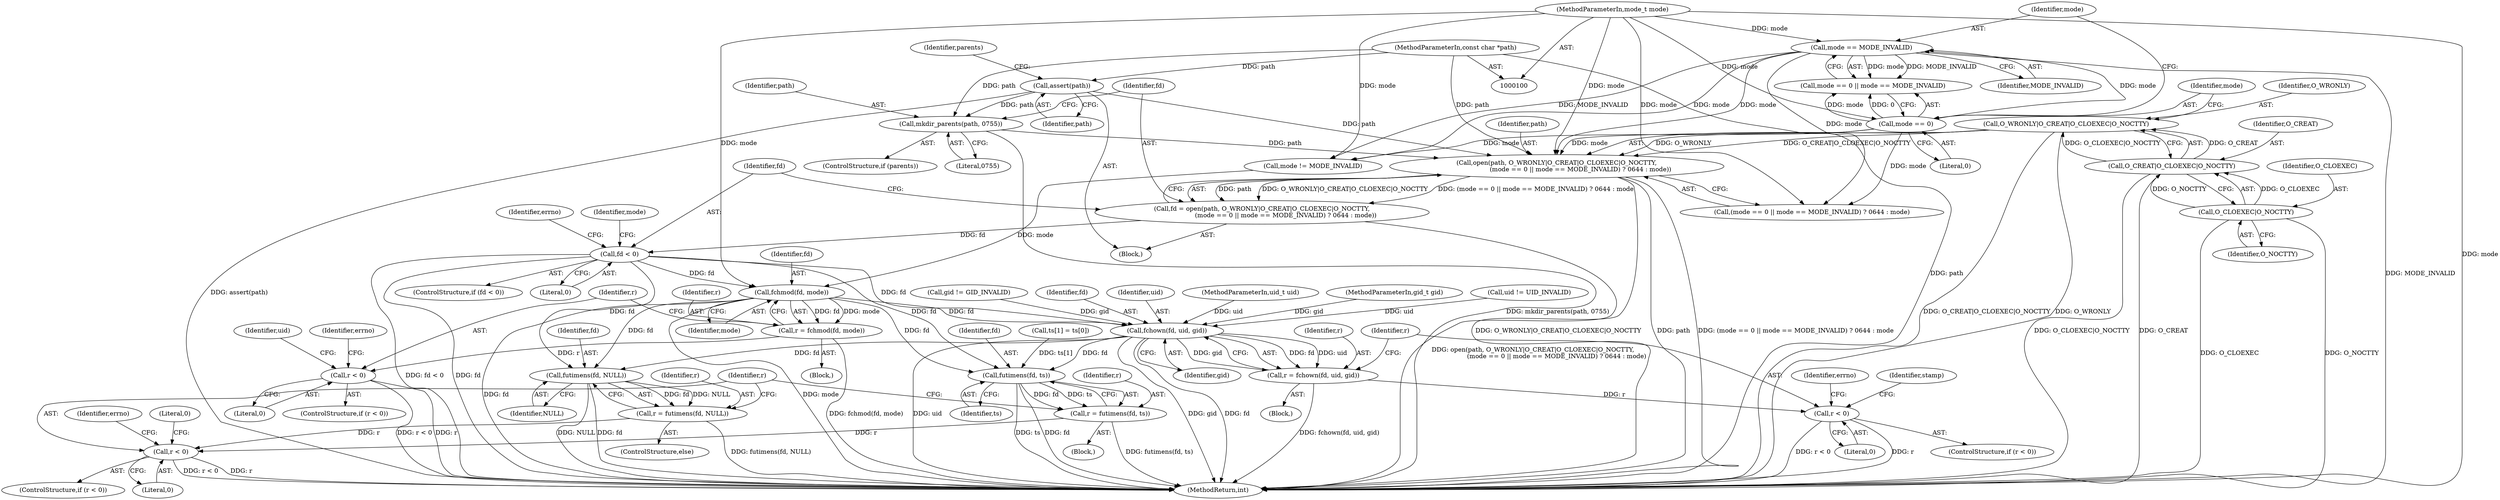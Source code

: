 digraph "0_systemd_06eeacb6fe029804f296b065b3ce91e796e1cd0e@API" {
"1000119" [label="(Call,open(path, O_WRONLY|O_CREAT|O_CLOEXEC|O_NOCTTY,\n                        (mode == 0 || mode == MODE_INVALID) ? 0644 : mode))"];
"1000114" [label="(Call,mkdir_parents(path, 0755))"];
"1000110" [label="(Call,assert(path))"];
"1000101" [label="(MethodParameterIn,const char *path)"];
"1000121" [label="(Call,O_WRONLY|O_CREAT|O_CLOEXEC|O_NOCTTY)"];
"1000123" [label="(Call,O_CREAT|O_CLOEXEC|O_NOCTTY)"];
"1000125" [label="(Call,O_CLOEXEC|O_NOCTTY)"];
"1000133" [label="(Call,mode == MODE_INVALID)"];
"1000130" [label="(Call,mode == 0)"];
"1000106" [label="(MethodParameterIn,mode_t mode)"];
"1000117" [label="(Call,fd = open(path, O_WRONLY|O_CREAT|O_CLOEXEC|O_NOCTTY,\n                        (mode == 0 || mode == MODE_INVALID) ? 0644 : mode))"];
"1000139" [label="(Call,fd < 0)"];
"1000152" [label="(Call,fchmod(fd, mode))"];
"1000150" [label="(Call,r = fchmod(fd, mode))"];
"1000156" [label="(Call,r < 0)"];
"1000173" [label="(Call,fchown(fd, uid, gid))"];
"1000171" [label="(Call,r = fchown(fd, uid, gid))"];
"1000178" [label="(Call,r < 0)"];
"1000205" [label="(Call,futimens(fd, ts))"];
"1000203" [label="(Call,r = futimens(fd, ts))"];
"1000215" [label="(Call,r < 0)"];
"1000211" [label="(Call,futimens(fd, NULL))"];
"1000209" [label="(Call,r = futimens(fd, NULL))"];
"1000183" [label="(Identifier,errno)"];
"1000174" [label="(Identifier,fd)"];
"1000172" [label="(Identifier,r)"];
"1000106" [label="(MethodParameterIn,mode_t mode)"];
"1000175" [label="(Identifier,uid)"];
"1000126" [label="(Identifier,O_CLOEXEC)"];
"1000178" [label="(Call,r < 0)"];
"1000146" [label="(Call,mode != MODE_INVALID)"];
"1000123" [label="(Call,O_CREAT|O_CLOEXEC|O_NOCTTY)"];
"1000144" [label="(Identifier,errno)"];
"1000156" [label="(Call,r < 0)"];
"1000216" [label="(Identifier,r)"];
"1000151" [label="(Identifier,r)"];
"1000110" [label="(Call,assert(path))"];
"1000111" [label="(Identifier,path)"];
"1000165" [label="(Identifier,uid)"];
"1000213" [label="(Identifier,NULL)"];
"1000208" [label="(ControlStructure,else)"];
"1000107" [label="(Block,)"];
"1000161" [label="(Identifier,errno)"];
"1000186" [label="(Identifier,stamp)"];
"1000217" [label="(Literal,0)"];
"1000117" [label="(Call,fd = open(path, O_WRONLY|O_CREAT|O_CLOEXEC|O_NOCTTY,\n                        (mode == 0 || mode == MODE_INVALID) ? 0644 : mode))"];
"1000176" [label="(Identifier,gid)"];
"1000139" [label="(Call,fd < 0)"];
"1000220" [label="(Identifier,errno)"];
"1000127" [label="(Identifier,O_NOCTTY)"];
"1000101" [label="(MethodParameterIn,const char *path)"];
"1000196" [label="(Call,ts[1] = ts[0])"];
"1000128" [label="(Call,(mode == 0 || mode == MODE_INVALID) ? 0644 : mode)"];
"1000124" [label="(Identifier,O_CREAT)"];
"1000158" [label="(Literal,0)"];
"1000212" [label="(Identifier,fd)"];
"1000122" [label="(Identifier,O_WRONLY)"];
"1000118" [label="(Identifier,fd)"];
"1000171" [label="(Call,r = fchown(fd, uid, gid))"];
"1000104" [label="(MethodParameterIn,uid_t uid)"];
"1000140" [label="(Identifier,fd)"];
"1000223" [label="(MethodReturn,int)"];
"1000116" [label="(Literal,0755)"];
"1000125" [label="(Call,O_CLOEXEC|O_NOCTTY)"];
"1000206" [label="(Identifier,fd)"];
"1000215" [label="(Call,r < 0)"];
"1000210" [label="(Identifier,r)"];
"1000205" [label="(Call,futimens(fd, ts))"];
"1000147" [label="(Identifier,mode)"];
"1000177" [label="(ControlStructure,if (r < 0))"];
"1000222" [label="(Literal,0)"];
"1000138" [label="(ControlStructure,if (fd < 0))"];
"1000141" [label="(Literal,0)"];
"1000149" [label="(Block,)"];
"1000155" [label="(ControlStructure,if (r < 0))"];
"1000130" [label="(Call,mode == 0)"];
"1000135" [label="(Identifier,MODE_INVALID)"];
"1000105" [label="(MethodParameterIn,gid_t gid)"];
"1000133" [label="(Call,mode == MODE_INVALID)"];
"1000170" [label="(Block,)"];
"1000157" [label="(Identifier,r)"];
"1000132" [label="(Literal,0)"];
"1000131" [label="(Identifier,mode)"];
"1000154" [label="(Identifier,mode)"];
"1000112" [label="(ControlStructure,if (parents))"];
"1000209" [label="(Call,r = futimens(fd, NULL))"];
"1000113" [label="(Identifier,parents)"];
"1000115" [label="(Identifier,path)"];
"1000211" [label="(Call,futimens(fd, NULL))"];
"1000150" [label="(Call,r = fchmod(fd, mode))"];
"1000179" [label="(Identifier,r)"];
"1000214" [label="(ControlStructure,if (r < 0))"];
"1000188" [label="(Block,)"];
"1000134" [label="(Identifier,mode)"];
"1000121" [label="(Call,O_WRONLY|O_CREAT|O_CLOEXEC|O_NOCTTY)"];
"1000152" [label="(Call,fchmod(fd, mode))"];
"1000120" [label="(Identifier,path)"];
"1000114" [label="(Call,mkdir_parents(path, 0755))"];
"1000153" [label="(Identifier,fd)"];
"1000173" [label="(Call,fchown(fd, uid, gid))"];
"1000164" [label="(Call,uid != UID_INVALID)"];
"1000129" [label="(Call,mode == 0 || mode == MODE_INVALID)"];
"1000180" [label="(Literal,0)"];
"1000119" [label="(Call,open(path, O_WRONLY|O_CREAT|O_CLOEXEC|O_NOCTTY,\n                        (mode == 0 || mode == MODE_INVALID) ? 0644 : mode))"];
"1000207" [label="(Identifier,ts)"];
"1000203" [label="(Call,r = futimens(fd, ts))"];
"1000204" [label="(Identifier,r)"];
"1000167" [label="(Call,gid != GID_INVALID)"];
"1000119" -> "1000117"  [label="AST: "];
"1000119" -> "1000128"  [label="CFG: "];
"1000120" -> "1000119"  [label="AST: "];
"1000121" -> "1000119"  [label="AST: "];
"1000128" -> "1000119"  [label="AST: "];
"1000117" -> "1000119"  [label="CFG: "];
"1000119" -> "1000223"  [label="DDG: O_WRONLY|O_CREAT|O_CLOEXEC|O_NOCTTY"];
"1000119" -> "1000223"  [label="DDG: path"];
"1000119" -> "1000223"  [label="DDG: (mode == 0 || mode == MODE_INVALID) ? 0644 : mode"];
"1000119" -> "1000117"  [label="DDG: path"];
"1000119" -> "1000117"  [label="DDG: O_WRONLY|O_CREAT|O_CLOEXEC|O_NOCTTY"];
"1000119" -> "1000117"  [label="DDG: (mode == 0 || mode == MODE_INVALID) ? 0644 : mode"];
"1000114" -> "1000119"  [label="DDG: path"];
"1000110" -> "1000119"  [label="DDG: path"];
"1000101" -> "1000119"  [label="DDG: path"];
"1000121" -> "1000119"  [label="DDG: O_WRONLY"];
"1000121" -> "1000119"  [label="DDG: O_CREAT|O_CLOEXEC|O_NOCTTY"];
"1000133" -> "1000119"  [label="DDG: mode"];
"1000130" -> "1000119"  [label="DDG: mode"];
"1000106" -> "1000119"  [label="DDG: mode"];
"1000114" -> "1000112"  [label="AST: "];
"1000114" -> "1000116"  [label="CFG: "];
"1000115" -> "1000114"  [label="AST: "];
"1000116" -> "1000114"  [label="AST: "];
"1000118" -> "1000114"  [label="CFG: "];
"1000114" -> "1000223"  [label="DDG: mkdir_parents(path, 0755)"];
"1000110" -> "1000114"  [label="DDG: path"];
"1000101" -> "1000114"  [label="DDG: path"];
"1000110" -> "1000107"  [label="AST: "];
"1000110" -> "1000111"  [label="CFG: "];
"1000111" -> "1000110"  [label="AST: "];
"1000113" -> "1000110"  [label="CFG: "];
"1000110" -> "1000223"  [label="DDG: assert(path)"];
"1000101" -> "1000110"  [label="DDG: path"];
"1000101" -> "1000100"  [label="AST: "];
"1000101" -> "1000223"  [label="DDG: path"];
"1000121" -> "1000123"  [label="CFG: "];
"1000122" -> "1000121"  [label="AST: "];
"1000123" -> "1000121"  [label="AST: "];
"1000131" -> "1000121"  [label="CFG: "];
"1000121" -> "1000223"  [label="DDG: O_CREAT|O_CLOEXEC|O_NOCTTY"];
"1000121" -> "1000223"  [label="DDG: O_WRONLY"];
"1000123" -> "1000121"  [label="DDG: O_CREAT"];
"1000123" -> "1000121"  [label="DDG: O_CLOEXEC|O_NOCTTY"];
"1000123" -> "1000125"  [label="CFG: "];
"1000124" -> "1000123"  [label="AST: "];
"1000125" -> "1000123"  [label="AST: "];
"1000123" -> "1000223"  [label="DDG: O_CLOEXEC|O_NOCTTY"];
"1000123" -> "1000223"  [label="DDG: O_CREAT"];
"1000125" -> "1000123"  [label="DDG: O_CLOEXEC"];
"1000125" -> "1000123"  [label="DDG: O_NOCTTY"];
"1000125" -> "1000127"  [label="CFG: "];
"1000126" -> "1000125"  [label="AST: "];
"1000127" -> "1000125"  [label="AST: "];
"1000125" -> "1000223"  [label="DDG: O_CLOEXEC"];
"1000125" -> "1000223"  [label="DDG: O_NOCTTY"];
"1000133" -> "1000129"  [label="AST: "];
"1000133" -> "1000135"  [label="CFG: "];
"1000134" -> "1000133"  [label="AST: "];
"1000135" -> "1000133"  [label="AST: "];
"1000129" -> "1000133"  [label="CFG: "];
"1000133" -> "1000223"  [label="DDG: MODE_INVALID"];
"1000133" -> "1000129"  [label="DDG: mode"];
"1000133" -> "1000129"  [label="DDG: MODE_INVALID"];
"1000130" -> "1000133"  [label="DDG: mode"];
"1000106" -> "1000133"  [label="DDG: mode"];
"1000133" -> "1000128"  [label="DDG: mode"];
"1000133" -> "1000146"  [label="DDG: mode"];
"1000133" -> "1000146"  [label="DDG: MODE_INVALID"];
"1000130" -> "1000129"  [label="AST: "];
"1000130" -> "1000132"  [label="CFG: "];
"1000131" -> "1000130"  [label="AST: "];
"1000132" -> "1000130"  [label="AST: "];
"1000134" -> "1000130"  [label="CFG: "];
"1000129" -> "1000130"  [label="CFG: "];
"1000130" -> "1000129"  [label="DDG: mode"];
"1000130" -> "1000129"  [label="DDG: 0"];
"1000106" -> "1000130"  [label="DDG: mode"];
"1000130" -> "1000128"  [label="DDG: mode"];
"1000130" -> "1000146"  [label="DDG: mode"];
"1000106" -> "1000100"  [label="AST: "];
"1000106" -> "1000223"  [label="DDG: mode"];
"1000106" -> "1000128"  [label="DDG: mode"];
"1000106" -> "1000146"  [label="DDG: mode"];
"1000106" -> "1000152"  [label="DDG: mode"];
"1000117" -> "1000107"  [label="AST: "];
"1000118" -> "1000117"  [label="AST: "];
"1000140" -> "1000117"  [label="CFG: "];
"1000117" -> "1000223"  [label="DDG: open(path, O_WRONLY|O_CREAT|O_CLOEXEC|O_NOCTTY,\n                        (mode == 0 || mode == MODE_INVALID) ? 0644 : mode)"];
"1000117" -> "1000139"  [label="DDG: fd"];
"1000139" -> "1000138"  [label="AST: "];
"1000139" -> "1000141"  [label="CFG: "];
"1000140" -> "1000139"  [label="AST: "];
"1000141" -> "1000139"  [label="AST: "];
"1000144" -> "1000139"  [label="CFG: "];
"1000147" -> "1000139"  [label="CFG: "];
"1000139" -> "1000223"  [label="DDG: fd < 0"];
"1000139" -> "1000223"  [label="DDG: fd"];
"1000139" -> "1000152"  [label="DDG: fd"];
"1000139" -> "1000173"  [label="DDG: fd"];
"1000139" -> "1000205"  [label="DDG: fd"];
"1000139" -> "1000211"  [label="DDG: fd"];
"1000152" -> "1000150"  [label="AST: "];
"1000152" -> "1000154"  [label="CFG: "];
"1000153" -> "1000152"  [label="AST: "];
"1000154" -> "1000152"  [label="AST: "];
"1000150" -> "1000152"  [label="CFG: "];
"1000152" -> "1000223"  [label="DDG: fd"];
"1000152" -> "1000223"  [label="DDG: mode"];
"1000152" -> "1000150"  [label="DDG: fd"];
"1000152" -> "1000150"  [label="DDG: mode"];
"1000146" -> "1000152"  [label="DDG: mode"];
"1000152" -> "1000173"  [label="DDG: fd"];
"1000152" -> "1000205"  [label="DDG: fd"];
"1000152" -> "1000211"  [label="DDG: fd"];
"1000150" -> "1000149"  [label="AST: "];
"1000151" -> "1000150"  [label="AST: "];
"1000157" -> "1000150"  [label="CFG: "];
"1000150" -> "1000223"  [label="DDG: fchmod(fd, mode)"];
"1000150" -> "1000156"  [label="DDG: r"];
"1000156" -> "1000155"  [label="AST: "];
"1000156" -> "1000158"  [label="CFG: "];
"1000157" -> "1000156"  [label="AST: "];
"1000158" -> "1000156"  [label="AST: "];
"1000161" -> "1000156"  [label="CFG: "];
"1000165" -> "1000156"  [label="CFG: "];
"1000156" -> "1000223"  [label="DDG: r"];
"1000156" -> "1000223"  [label="DDG: r < 0"];
"1000173" -> "1000171"  [label="AST: "];
"1000173" -> "1000176"  [label="CFG: "];
"1000174" -> "1000173"  [label="AST: "];
"1000175" -> "1000173"  [label="AST: "];
"1000176" -> "1000173"  [label="AST: "];
"1000171" -> "1000173"  [label="CFG: "];
"1000173" -> "1000223"  [label="DDG: gid"];
"1000173" -> "1000223"  [label="DDG: fd"];
"1000173" -> "1000223"  [label="DDG: uid"];
"1000173" -> "1000171"  [label="DDG: fd"];
"1000173" -> "1000171"  [label="DDG: uid"];
"1000173" -> "1000171"  [label="DDG: gid"];
"1000164" -> "1000173"  [label="DDG: uid"];
"1000104" -> "1000173"  [label="DDG: uid"];
"1000167" -> "1000173"  [label="DDG: gid"];
"1000105" -> "1000173"  [label="DDG: gid"];
"1000173" -> "1000205"  [label="DDG: fd"];
"1000173" -> "1000211"  [label="DDG: fd"];
"1000171" -> "1000170"  [label="AST: "];
"1000172" -> "1000171"  [label="AST: "];
"1000179" -> "1000171"  [label="CFG: "];
"1000171" -> "1000223"  [label="DDG: fchown(fd, uid, gid)"];
"1000171" -> "1000178"  [label="DDG: r"];
"1000178" -> "1000177"  [label="AST: "];
"1000178" -> "1000180"  [label="CFG: "];
"1000179" -> "1000178"  [label="AST: "];
"1000180" -> "1000178"  [label="AST: "];
"1000183" -> "1000178"  [label="CFG: "];
"1000186" -> "1000178"  [label="CFG: "];
"1000178" -> "1000223"  [label="DDG: r < 0"];
"1000178" -> "1000223"  [label="DDG: r"];
"1000205" -> "1000203"  [label="AST: "];
"1000205" -> "1000207"  [label="CFG: "];
"1000206" -> "1000205"  [label="AST: "];
"1000207" -> "1000205"  [label="AST: "];
"1000203" -> "1000205"  [label="CFG: "];
"1000205" -> "1000223"  [label="DDG: fd"];
"1000205" -> "1000223"  [label="DDG: ts"];
"1000205" -> "1000203"  [label="DDG: fd"];
"1000205" -> "1000203"  [label="DDG: ts"];
"1000196" -> "1000205"  [label="DDG: ts[1]"];
"1000203" -> "1000188"  [label="AST: "];
"1000204" -> "1000203"  [label="AST: "];
"1000216" -> "1000203"  [label="CFG: "];
"1000203" -> "1000223"  [label="DDG: futimens(fd, ts)"];
"1000203" -> "1000215"  [label="DDG: r"];
"1000215" -> "1000214"  [label="AST: "];
"1000215" -> "1000217"  [label="CFG: "];
"1000216" -> "1000215"  [label="AST: "];
"1000217" -> "1000215"  [label="AST: "];
"1000220" -> "1000215"  [label="CFG: "];
"1000222" -> "1000215"  [label="CFG: "];
"1000215" -> "1000223"  [label="DDG: r"];
"1000215" -> "1000223"  [label="DDG: r < 0"];
"1000209" -> "1000215"  [label="DDG: r"];
"1000211" -> "1000209"  [label="AST: "];
"1000211" -> "1000213"  [label="CFG: "];
"1000212" -> "1000211"  [label="AST: "];
"1000213" -> "1000211"  [label="AST: "];
"1000209" -> "1000211"  [label="CFG: "];
"1000211" -> "1000223"  [label="DDG: fd"];
"1000211" -> "1000223"  [label="DDG: NULL"];
"1000211" -> "1000209"  [label="DDG: fd"];
"1000211" -> "1000209"  [label="DDG: NULL"];
"1000209" -> "1000208"  [label="AST: "];
"1000210" -> "1000209"  [label="AST: "];
"1000216" -> "1000209"  [label="CFG: "];
"1000209" -> "1000223"  [label="DDG: futimens(fd, NULL)"];
}
